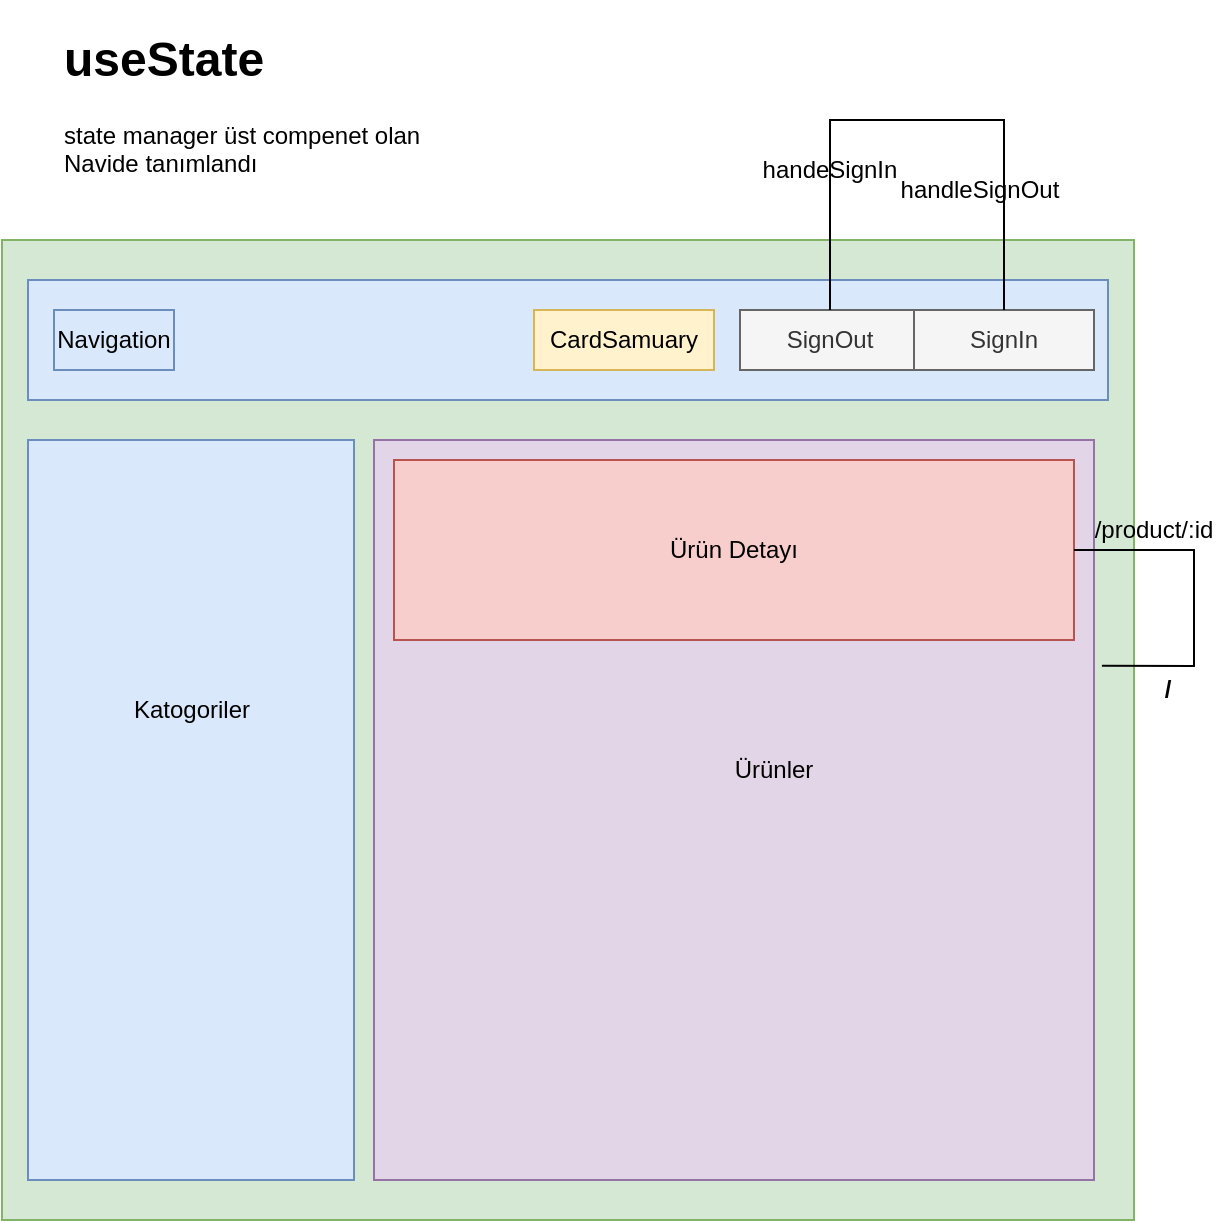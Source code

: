 <mxfile version="21.3.2" type="device">
  <diagram name="Page-1" id="tp68u8XpQMBsmzyWQ4LU">
    <mxGraphModel dx="1035" dy="532" grid="1" gridSize="10" guides="1" tooltips="1" connect="1" arrows="1" fold="1" page="1" pageScale="1" pageWidth="827" pageHeight="1169" math="0" shadow="0">
      <root>
        <mxCell id="0" />
        <mxCell id="1" parent="0" />
        <mxCell id="oTTG71QW5e4SJdv0nGdC-1" value="" style="rounded=0;whiteSpace=wrap;html=1;fillColor=#d5e8d4;strokeColor=#82b366;" parent="1" vertex="1">
          <mxGeometry x="154" y="120" width="566" height="490" as="geometry" />
        </mxCell>
        <mxCell id="oTTG71QW5e4SJdv0nGdC-2" value="" style="rounded=0;whiteSpace=wrap;html=1;fillColor=#dae8fc;strokeColor=#6c8ebf;" parent="1" vertex="1">
          <mxGeometry x="167" y="140" width="540" height="60" as="geometry" />
        </mxCell>
        <mxCell id="oTTG71QW5e4SJdv0nGdC-3" value="Navigation" style="text;html=1;strokeColor=#6c8ebf;fillColor=#dae8fc;align=center;verticalAlign=middle;whiteSpace=wrap;rounded=0;" parent="1" vertex="1">
          <mxGeometry x="180" y="155" width="60" height="30" as="geometry" />
        </mxCell>
        <mxCell id="oTTG71QW5e4SJdv0nGdC-4" value="CardSamuary" style="text;html=1;strokeColor=#d6b656;fillColor=#fff2cc;align=center;verticalAlign=middle;whiteSpace=wrap;rounded=0;" parent="1" vertex="1">
          <mxGeometry x="420" y="155" width="90" height="30" as="geometry" />
        </mxCell>
        <mxCell id="oTTG71QW5e4SJdv0nGdC-5" value="" style="rounded=0;whiteSpace=wrap;html=1;fillColor=#dae8fc;strokeColor=#6c8ebf;" parent="1" vertex="1">
          <mxGeometry x="167" y="220" width="163" height="370" as="geometry" />
        </mxCell>
        <mxCell id="oTTG71QW5e4SJdv0nGdC-6" value="Katogoriler" style="text;html=1;strokeColor=none;fillColor=none;align=center;verticalAlign=middle;whiteSpace=wrap;rounded=0;" parent="1" vertex="1">
          <mxGeometry x="218.5" y="340" width="60" height="30" as="geometry" />
        </mxCell>
        <mxCell id="oTTG71QW5e4SJdv0nGdC-7" value="" style="rounded=0;whiteSpace=wrap;html=1;fillColor=#e1d5e7;strokeColor=#9673a6;" parent="1" vertex="1">
          <mxGeometry x="340" y="220" width="360" height="370" as="geometry" />
        </mxCell>
        <mxCell id="oTTG71QW5e4SJdv0nGdC-8" value="Ürünler" style="text;html=1;strokeColor=none;fillColor=none;align=center;verticalAlign=middle;whiteSpace=wrap;rounded=0;" parent="1" vertex="1">
          <mxGeometry x="510" y="370" width="60" height="30" as="geometry" />
        </mxCell>
        <mxCell id="zXVqN9_3exNj7_VyYlwc-1" value="SignOut" style="text;html=1;align=center;verticalAlign=middle;whiteSpace=wrap;rounded=0;fillColor=#f5f5f5;fontColor=#333333;strokeColor=#666666;" vertex="1" parent="1">
          <mxGeometry x="523" y="155" width="90" height="30" as="geometry" />
        </mxCell>
        <mxCell id="zXVqN9_3exNj7_VyYlwc-2" value="SignIn" style="text;html=1;align=center;verticalAlign=middle;whiteSpace=wrap;rounded=0;fillColor=#f5f5f5;fontColor=#333333;strokeColor=#666666;" vertex="1" parent="1">
          <mxGeometry x="610" y="155" width="90" height="30" as="geometry" />
        </mxCell>
        <mxCell id="zXVqN9_3exNj7_VyYlwc-4" value="" style="endArrow=none;html=1;rounded=0;exitX=0.5;exitY=0;exitDx=0;exitDy=0;entryX=0.5;entryY=0;entryDx=0;entryDy=0;" edge="1" parent="1" source="zXVqN9_3exNj7_VyYlwc-5" target="zXVqN9_3exNj7_VyYlwc-2">
          <mxGeometry width="50" height="50" relative="1" as="geometry">
            <mxPoint x="550" y="40" as="sourcePoint" />
            <mxPoint x="660" y="60" as="targetPoint" />
            <Array as="points">
              <mxPoint x="568" y="60" />
              <mxPoint x="655" y="60" />
            </Array>
          </mxGeometry>
        </mxCell>
        <mxCell id="zXVqN9_3exNj7_VyYlwc-6" value="" style="endArrow=none;html=1;rounded=0;exitX=0.5;exitY=0;exitDx=0;exitDy=0;entryX=0.5;entryY=0;entryDx=0;entryDy=0;" edge="1" parent="1" source="zXVqN9_3exNj7_VyYlwc-1" target="zXVqN9_3exNj7_VyYlwc-5">
          <mxGeometry width="50" height="50" relative="1" as="geometry">
            <mxPoint x="568" y="155" as="sourcePoint" />
            <mxPoint x="655" y="155" as="targetPoint" />
            <Array as="points" />
          </mxGeometry>
        </mxCell>
        <mxCell id="zXVqN9_3exNj7_VyYlwc-5" value="handeSignIn" style="text;html=1;strokeColor=none;fillColor=none;align=center;verticalAlign=middle;whiteSpace=wrap;rounded=0;" vertex="1" parent="1">
          <mxGeometry x="538" y="70" width="60" height="30" as="geometry" />
        </mxCell>
        <mxCell id="zXVqN9_3exNj7_VyYlwc-7" value="handleSignOut" style="text;html=1;strokeColor=none;fillColor=none;align=center;verticalAlign=middle;whiteSpace=wrap;rounded=0;" vertex="1" parent="1">
          <mxGeometry x="613" y="80" width="60" height="30" as="geometry" />
        </mxCell>
        <mxCell id="zXVqN9_3exNj7_VyYlwc-10" value="&lt;h1&gt;useState&lt;/h1&gt;&lt;div&gt;state manager üst compenet olan Navide tanımlandı&lt;/div&gt;" style="text;html=1;strokeColor=none;fillColor=none;spacing=5;spacingTop=-20;whiteSpace=wrap;overflow=hidden;rounded=0;" vertex="1" parent="1">
          <mxGeometry x="180" y="10" width="190" height="80" as="geometry" />
        </mxCell>
        <mxCell id="zXVqN9_3exNj7_VyYlwc-11" value="Ürün Detayı" style="text;html=1;align=center;verticalAlign=middle;whiteSpace=wrap;rounded=0;fillColor=#f8cecc;strokeColor=#b85450;" vertex="1" parent="1">
          <mxGeometry x="350" y="230" width="340" height="90" as="geometry" />
        </mxCell>
        <mxCell id="zXVqN9_3exNj7_VyYlwc-12" value="" style="endArrow=none;html=1;rounded=0;entryX=1;entryY=0.5;entryDx=0;entryDy=0;exitX=1.011;exitY=0.305;exitDx=0;exitDy=0;exitPerimeter=0;" edge="1" parent="1" source="oTTG71QW5e4SJdv0nGdC-7" target="zXVqN9_3exNj7_VyYlwc-11">
          <mxGeometry width="50" height="50" relative="1" as="geometry">
            <mxPoint x="750" y="360" as="sourcePoint" />
            <mxPoint x="827" y="320" as="targetPoint" />
            <Array as="points">
              <mxPoint x="750" y="333" />
              <mxPoint x="750" y="275" />
            </Array>
          </mxGeometry>
        </mxCell>
        <mxCell id="zXVqN9_3exNj7_VyYlwc-13" value="/product/:id" style="text;html=1;strokeColor=none;fillColor=none;align=center;verticalAlign=middle;whiteSpace=wrap;rounded=0;" vertex="1" parent="1">
          <mxGeometry x="700" y="250" width="60" height="30" as="geometry" />
        </mxCell>
        <mxCell id="zXVqN9_3exNj7_VyYlwc-14" value="/" style="text;html=1;strokeColor=none;fillColor=none;align=center;verticalAlign=middle;whiteSpace=wrap;rounded=0;fontStyle=1" vertex="1" parent="1">
          <mxGeometry x="707" y="330" width="60" height="30" as="geometry" />
        </mxCell>
      </root>
    </mxGraphModel>
  </diagram>
</mxfile>
